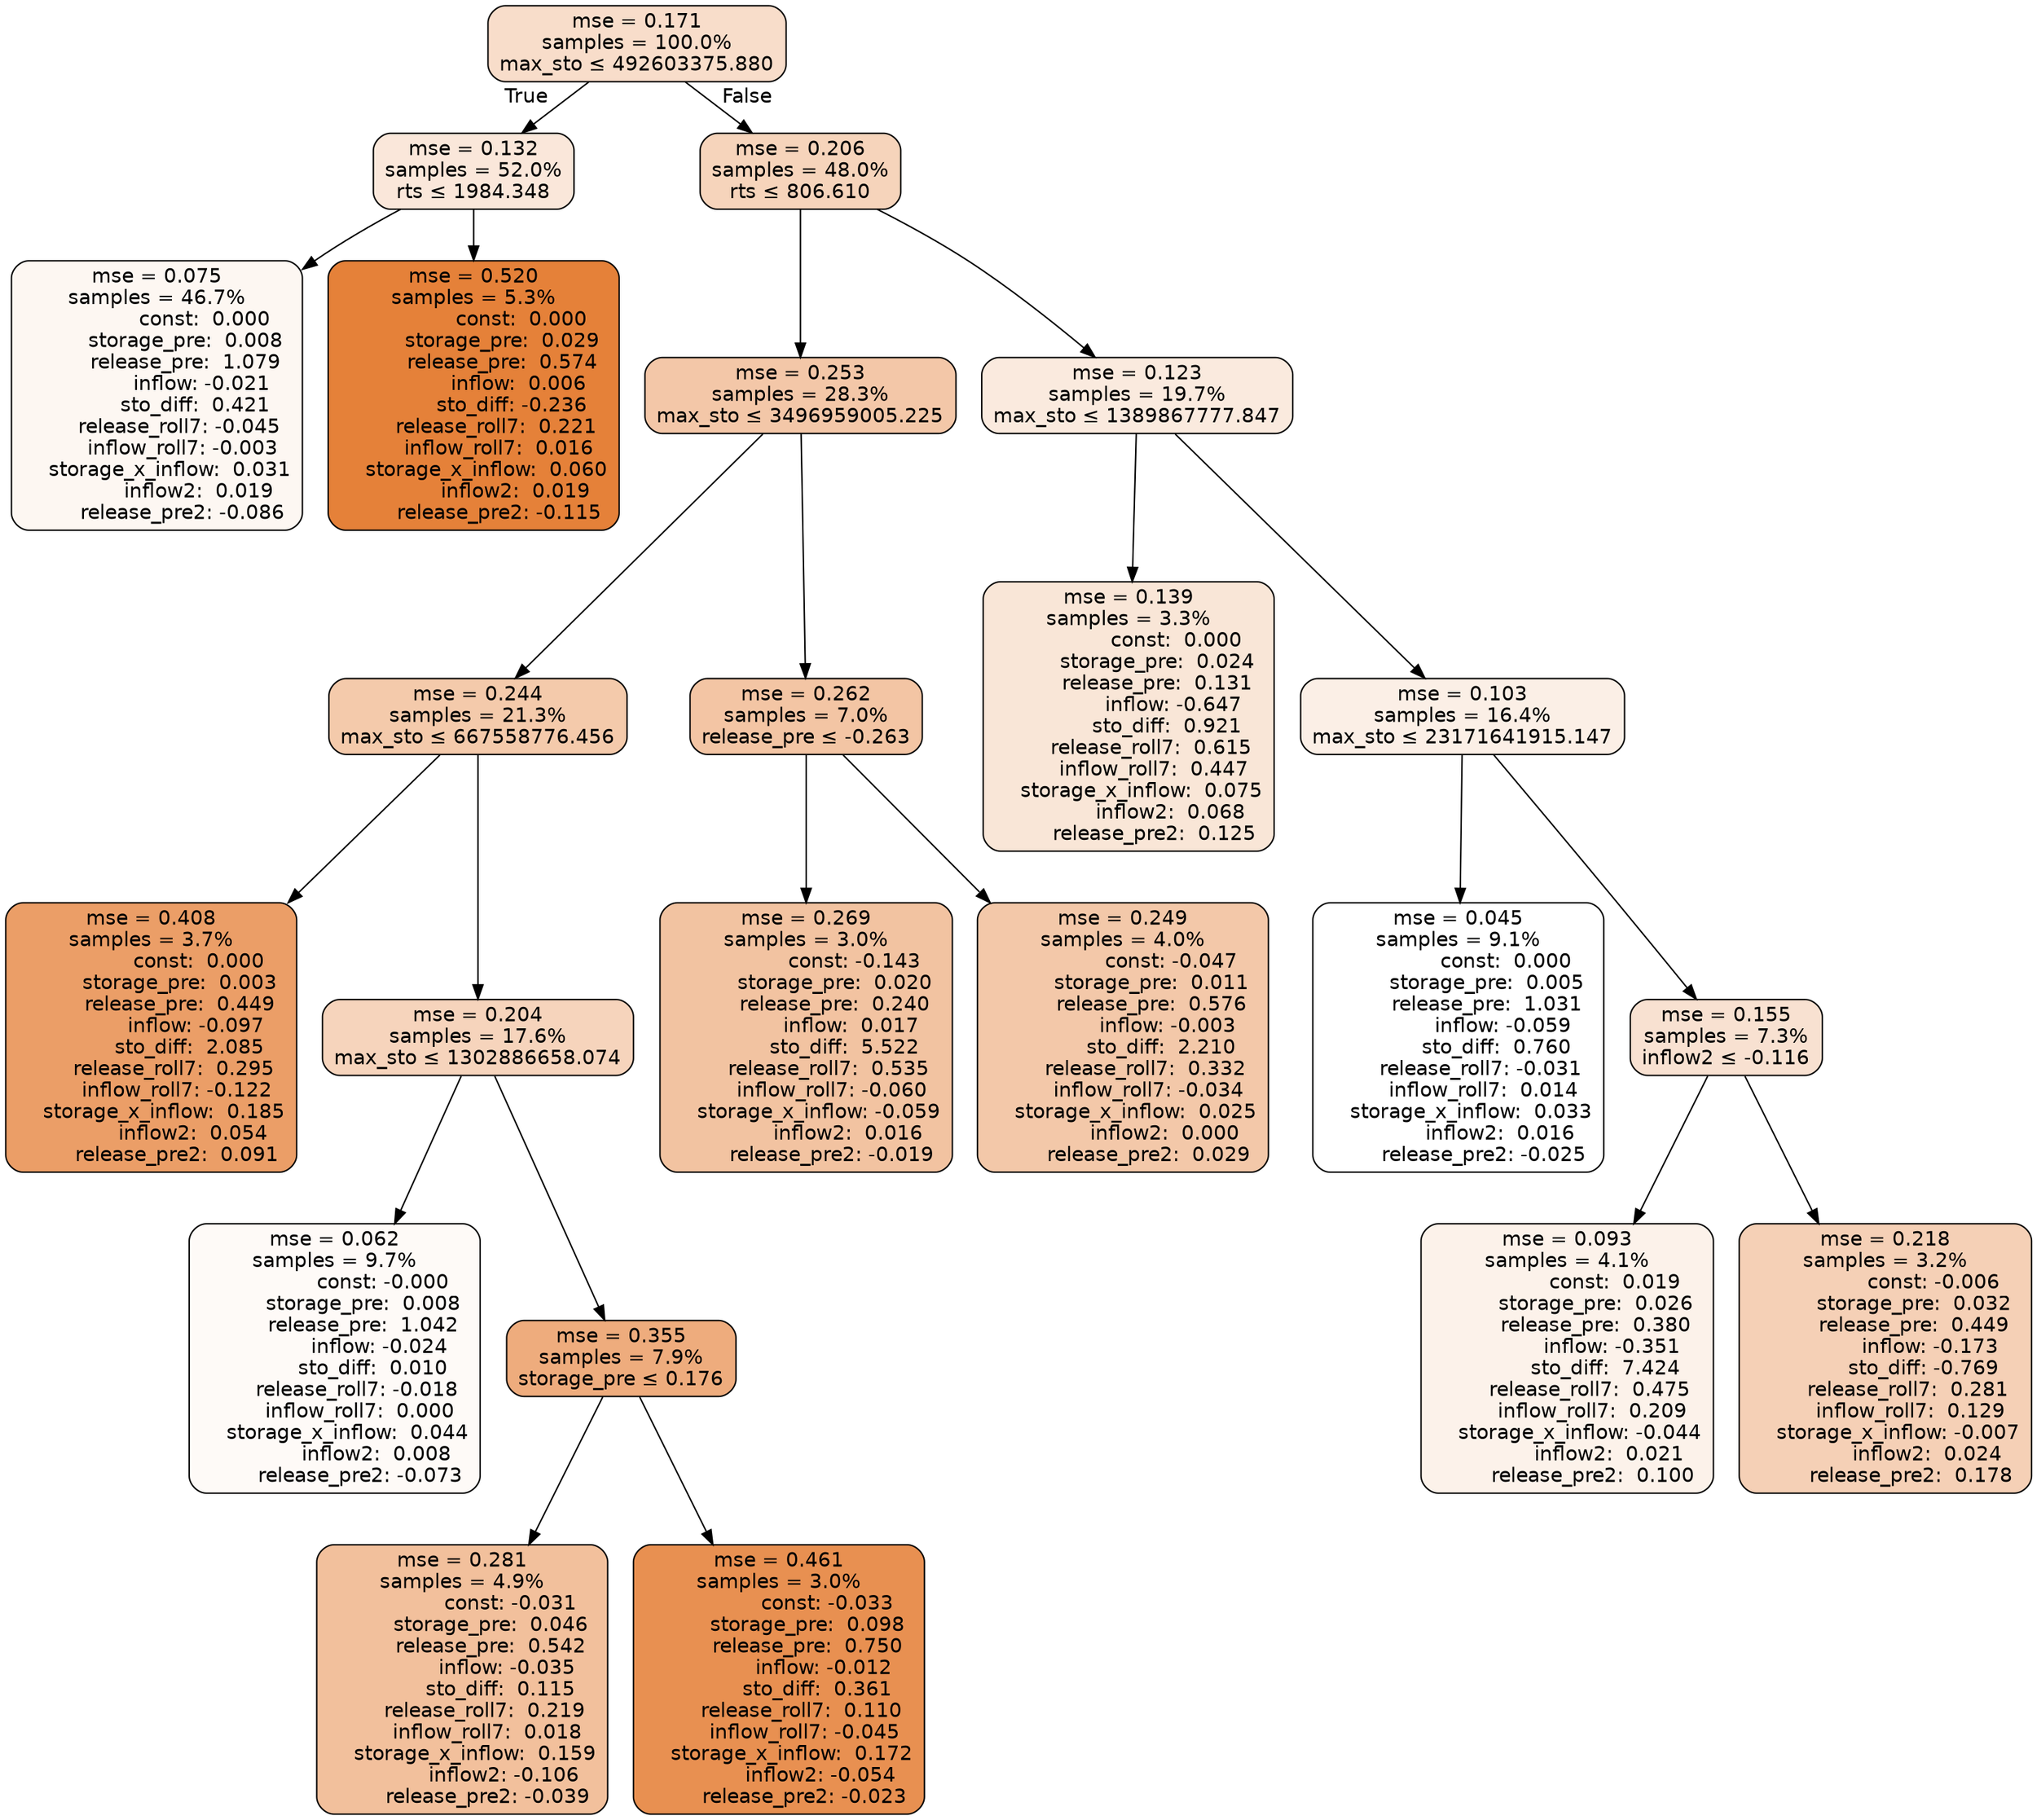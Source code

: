 digraph tree {
bgcolor="transparent"
node [shape=rectangle, style="filled, rounded", color="black", fontname=helvetica] ;
edge [fontname=helvetica] ;
	"0" [label="mse = 0.171
samples = 100.0%
max_sto &le; 492603375.880", fillcolor="#f8ddca"]
	"1" [label="mse = 0.132
samples = 52.0%
rts &le; 1984.348", fillcolor="#fae7da"]
	"2" [label="mse = 0.075
samples = 46.7%
               const:  0.000
         storage_pre:  0.008
         release_pre:  1.079
              inflow: -0.021
            sto_diff:  0.421
       release_roll7: -0.045
        inflow_roll7: -0.003
    storage_x_inflow:  0.031
             inflow2:  0.019
        release_pre2: -0.086", fillcolor="#fdf7f2"]
	"3" [label="mse = 0.520
samples = 5.3%
               const:  0.000
         storage_pre:  0.029
         release_pre:  0.574
              inflow:  0.006
            sto_diff: -0.236
       release_roll7:  0.221
        inflow_roll7:  0.016
    storage_x_inflow:  0.060
             inflow2:  0.019
        release_pre2: -0.115", fillcolor="#e58139"]
	"4" [label="mse = 0.206
samples = 48.0%
rts &le; 806.610", fillcolor="#f6d4bb"]
	"5" [label="mse = 0.253
samples = 28.3%
max_sto &le; 3496959005.225", fillcolor="#f3c7a8"]
	"6" [label="mse = 0.244
samples = 21.3%
max_sto &le; 667558776.456", fillcolor="#f4caab"]
	"7" [label="mse = 0.408
samples = 3.7%
               const:  0.000
         storage_pre:  0.003
         release_pre:  0.449
              inflow: -0.097
            sto_diff:  2.085
       release_roll7:  0.295
        inflow_roll7: -0.122
    storage_x_inflow:  0.185
             inflow2:  0.054
        release_pre2:  0.091", fillcolor="#eb9e67"]
	"8" [label="mse = 0.204
samples = 17.6%
max_sto &le; 1302886658.074", fillcolor="#f6d4bc"]
	"9" [label="mse = 0.062
samples = 9.7%
               const: -0.000
         storage_pre:  0.008
         release_pre:  1.042
              inflow: -0.024
            sto_diff:  0.010
       release_roll7: -0.018
        inflow_roll7:  0.000
    storage_x_inflow:  0.044
             inflow2:  0.008
        release_pre2: -0.073", fillcolor="#fefaf7"]
	"10" [label="mse = 0.355
samples = 7.9%
storage_pre &le; 0.176", fillcolor="#eeac7d"]
	"11" [label="mse = 0.281
samples = 4.9%
               const: -0.031
         storage_pre:  0.046
         release_pre:  0.542
              inflow: -0.035
            sto_diff:  0.115
       release_roll7:  0.219
        inflow_roll7:  0.018
    storage_x_inflow:  0.159
             inflow2: -0.106
        release_pre2: -0.039", fillcolor="#f2c09c"]
	"12" [label="mse = 0.461
samples = 3.0%
               const: -0.033
         storage_pre:  0.098
         release_pre:  0.750
              inflow: -0.012
            sto_diff:  0.361
       release_roll7:  0.110
        inflow_roll7: -0.045
    storage_x_inflow:  0.172
             inflow2: -0.054
        release_pre2: -0.023", fillcolor="#e89051"]
	"13" [label="mse = 0.262
samples = 7.0%
release_pre &le; -0.263", fillcolor="#f3c5a4"]
	"14" [label="mse = 0.269
samples = 3.0%
               const: -0.143
         storage_pre:  0.020
         release_pre:  0.240
              inflow:  0.017
            sto_diff:  5.522
       release_roll7:  0.535
        inflow_roll7: -0.060
    storage_x_inflow: -0.059
             inflow2:  0.016
        release_pre2: -0.019", fillcolor="#f2c3a1"]
	"15" [label="mse = 0.249
samples = 4.0%
               const: -0.047
         storage_pre:  0.011
         release_pre:  0.576
              inflow: -0.003
            sto_diff:  2.210
       release_roll7:  0.332
        inflow_roll7: -0.034
    storage_x_inflow:  0.025
             inflow2:  0.000
        release_pre2:  0.029", fillcolor="#f3c8a9"]
	"16" [label="mse = 0.123
samples = 19.7%
max_sto &le; 1389867777.847", fillcolor="#faeade"]
	"17" [label="mse = 0.139
samples = 3.3%
               const:  0.000
         storage_pre:  0.024
         release_pre:  0.131
              inflow: -0.647
            sto_diff:  0.921
       release_roll7:  0.615
        inflow_roll7:  0.447
    storage_x_inflow:  0.075
             inflow2:  0.068
        release_pre2:  0.125", fillcolor="#f9e6d7"]
	"18" [label="mse = 0.103
samples = 16.4%
max_sto &le; 23171641915.147", fillcolor="#fbefe6"]
	"19" [label="mse = 0.045
samples = 9.1%
               const:  0.000
         storage_pre:  0.005
         release_pre:  1.031
              inflow: -0.059
            sto_diff:  0.760
       release_roll7: -0.031
        inflow_roll7:  0.014
    storage_x_inflow:  0.033
             inflow2:  0.016
        release_pre2: -0.025", fillcolor="#ffffff"]
	"20" [label="mse = 0.155
samples = 7.3%
inflow2 &le; -0.116", fillcolor="#f8e1d1"]
	"21" [label="mse = 0.093
samples = 4.1%
               const:  0.019
         storage_pre:  0.026
         release_pre:  0.380
              inflow: -0.351
            sto_diff:  7.424
       release_roll7:  0.475
        inflow_roll7:  0.209
    storage_x_inflow: -0.044
             inflow2:  0.021
        release_pre2:  0.100", fillcolor="#fcf2ea"]
	"22" [label="mse = 0.218
samples = 3.2%
               const: -0.006
         storage_pre:  0.032
         release_pre:  0.449
              inflow: -0.173
            sto_diff: -0.769
       release_roll7:  0.281
        inflow_roll7:  0.129
    storage_x_inflow: -0.007
             inflow2:  0.024
        release_pre2:  0.178", fillcolor="#f5d0b6"]

	"0" -> "1" [labeldistance=2.5, labelangle=45, headlabel="True"]
	"1" -> "2"
	"1" -> "3"
	"0" -> "4" [labeldistance=2.5, labelangle=-45, headlabel="False"]
	"4" -> "5"
	"5" -> "6"
	"6" -> "7"
	"6" -> "8"
	"8" -> "9"
	"8" -> "10"
	"10" -> "11"
	"10" -> "12"
	"5" -> "13"
	"13" -> "14"
	"13" -> "15"
	"4" -> "16"
	"16" -> "17"
	"16" -> "18"
	"18" -> "19"
	"18" -> "20"
	"20" -> "21"
	"20" -> "22"
}
